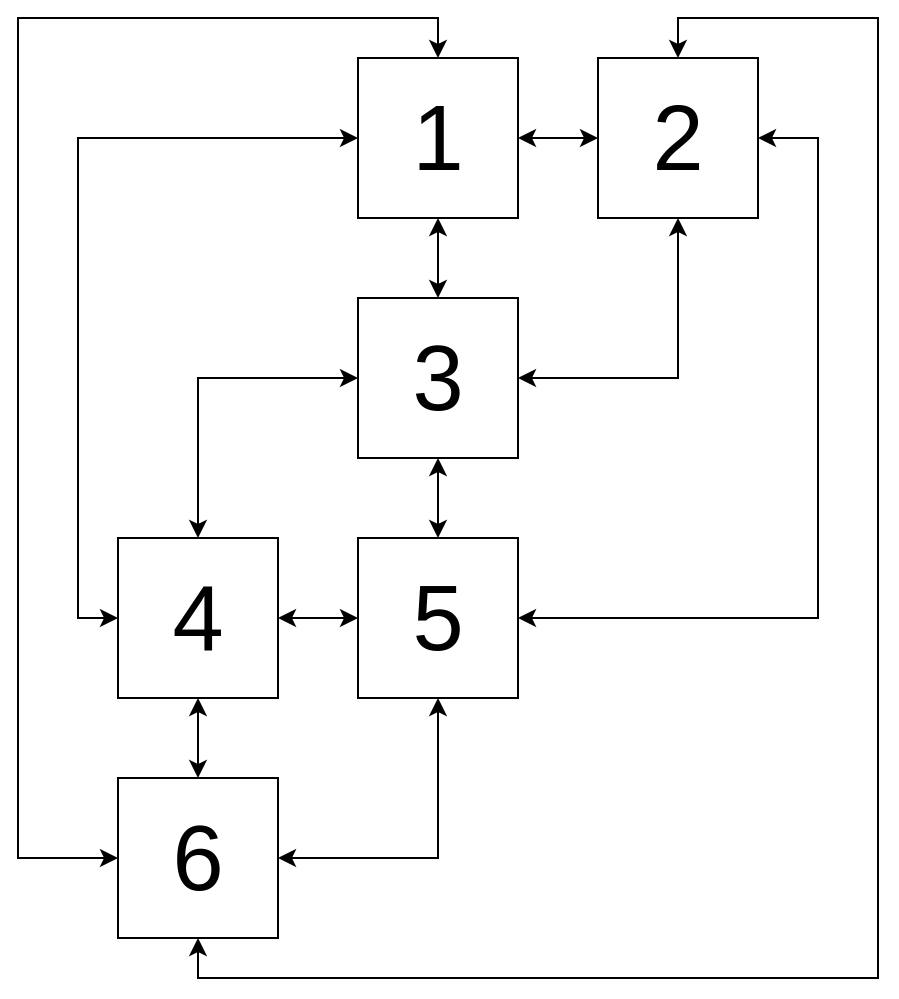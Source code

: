 <mxfile version="20.7.4" type="github">
  <diagram id="-WeswJbNZbd7G-uMhAVs" name="Página-1">
    <mxGraphModel dx="806" dy="495" grid="1" gridSize="10" guides="1" tooltips="1" connect="1" arrows="1" fold="1" page="1" pageScale="1" pageWidth="827" pageHeight="1169" math="0" shadow="0">
      <root>
        <mxCell id="0" />
        <mxCell id="1" parent="0" />
        <mxCell id="mzEsnl5m-Egpm9HMa0oI-1" value="1" style="whiteSpace=wrap;html=1;aspect=fixed;fontSize=46;" vertex="1" parent="1">
          <mxGeometry x="200" y="80" width="80" height="80" as="geometry" />
        </mxCell>
        <mxCell id="mzEsnl5m-Egpm9HMa0oI-2" value="3" style="whiteSpace=wrap;html=1;aspect=fixed;fontSize=46;" vertex="1" parent="1">
          <mxGeometry x="200" y="200" width="80" height="80" as="geometry" />
        </mxCell>
        <mxCell id="mzEsnl5m-Egpm9HMa0oI-3" value="5" style="whiteSpace=wrap;html=1;aspect=fixed;fontSize=46;" vertex="1" parent="1">
          <mxGeometry x="200" y="320" width="80" height="80" as="geometry" />
        </mxCell>
        <mxCell id="mzEsnl5m-Egpm9HMa0oI-4" value="2" style="whiteSpace=wrap;html=1;aspect=fixed;fontSize=46;" vertex="1" parent="1">
          <mxGeometry x="320" y="80" width="80" height="80" as="geometry" />
        </mxCell>
        <mxCell id="mzEsnl5m-Egpm9HMa0oI-5" value="4" style="whiteSpace=wrap;html=1;aspect=fixed;fontSize=46;" vertex="1" parent="1">
          <mxGeometry x="80" y="320" width="80" height="80" as="geometry" />
        </mxCell>
        <mxCell id="mzEsnl5m-Egpm9HMa0oI-6" value="6" style="whiteSpace=wrap;html=1;aspect=fixed;fontSize=46;" vertex="1" parent="1">
          <mxGeometry x="80" y="440" width="80" height="80" as="geometry" />
        </mxCell>
        <mxCell id="mzEsnl5m-Egpm9HMa0oI-23" value="" style="endArrow=classic;startArrow=classic;html=1;rounded=0;fontSize=46;entryX=0.5;entryY=1;entryDx=0;entryDy=0;edgeStyle=orthogonalEdgeStyle;exitX=0.5;exitY=0;exitDx=0;exitDy=0;" edge="1" parent="1" source="mzEsnl5m-Egpm9HMa0oI-2" target="mzEsnl5m-Egpm9HMa0oI-1">
          <mxGeometry width="50" height="50" relative="1" as="geometry">
            <mxPoint x="390" y="320" as="sourcePoint" />
            <mxPoint x="440" y="270" as="targetPoint" />
          </mxGeometry>
        </mxCell>
        <mxCell id="mzEsnl5m-Egpm9HMa0oI-25" value="" style="endArrow=classic;startArrow=classic;html=1;rounded=0;fontSize=46;exitX=1;exitY=0.5;exitDx=0;exitDy=0;entryX=0;entryY=0.5;entryDx=0;entryDy=0;" edge="1" parent="1" source="mzEsnl5m-Egpm9HMa0oI-1" target="mzEsnl5m-Egpm9HMa0oI-4">
          <mxGeometry width="50" height="50" relative="1" as="geometry">
            <mxPoint x="390" y="320" as="sourcePoint" />
            <mxPoint x="440" y="270" as="targetPoint" />
          </mxGeometry>
        </mxCell>
        <mxCell id="mzEsnl5m-Egpm9HMa0oI-26" value="" style="endArrow=classic;startArrow=classic;html=1;rounded=0;fontSize=46;exitX=0.5;exitY=1;exitDx=0;exitDy=0;entryX=0.5;entryY=0;entryDx=0;entryDy=0;" edge="1" parent="1" source="mzEsnl5m-Egpm9HMa0oI-2" target="mzEsnl5m-Egpm9HMa0oI-3">
          <mxGeometry width="50" height="50" relative="1" as="geometry">
            <mxPoint x="390" y="320" as="sourcePoint" />
            <mxPoint x="440" y="270" as="targetPoint" />
          </mxGeometry>
        </mxCell>
        <mxCell id="mzEsnl5m-Egpm9HMa0oI-27" value="" style="endArrow=classic;startArrow=classic;html=1;rounded=0;fontSize=46;exitX=1;exitY=0.5;exitDx=0;exitDy=0;entryX=0;entryY=0.5;entryDx=0;entryDy=0;" edge="1" parent="1" source="mzEsnl5m-Egpm9HMa0oI-5" target="mzEsnl5m-Egpm9HMa0oI-3">
          <mxGeometry width="50" height="50" relative="1" as="geometry">
            <mxPoint x="350" y="370" as="sourcePoint" />
            <mxPoint x="400" y="320" as="targetPoint" />
          </mxGeometry>
        </mxCell>
        <mxCell id="mzEsnl5m-Egpm9HMa0oI-28" value="" style="endArrow=classic;startArrow=classic;html=1;rounded=0;fontSize=46;exitX=0.5;exitY=1;exitDx=0;exitDy=0;entryX=0.5;entryY=0;entryDx=0;entryDy=0;" edge="1" parent="1" source="mzEsnl5m-Egpm9HMa0oI-5" target="mzEsnl5m-Egpm9HMa0oI-6">
          <mxGeometry width="50" height="50" relative="1" as="geometry">
            <mxPoint x="390" y="320" as="sourcePoint" />
            <mxPoint x="440" y="270" as="targetPoint" />
          </mxGeometry>
        </mxCell>
        <mxCell id="mzEsnl5m-Egpm9HMa0oI-29" value="" style="endArrow=classic;startArrow=classic;html=1;rounded=0;fontSize=46;exitX=0;exitY=0.5;exitDx=0;exitDy=0;entryX=0;entryY=0.5;entryDx=0;entryDy=0;edgeStyle=orthogonalEdgeStyle;" edge="1" parent="1" source="mzEsnl5m-Egpm9HMa0oI-1" target="mzEsnl5m-Egpm9HMa0oI-5">
          <mxGeometry width="50" height="50" relative="1" as="geometry">
            <mxPoint x="390" y="320" as="sourcePoint" />
            <mxPoint x="440" y="270" as="targetPoint" />
            <Array as="points">
              <mxPoint x="60" y="120" />
              <mxPoint x="60" y="360" />
            </Array>
          </mxGeometry>
        </mxCell>
        <mxCell id="mzEsnl5m-Egpm9HMa0oI-30" value="" style="endArrow=classic;startArrow=classic;html=1;rounded=0;fontSize=46;edgeStyle=orthogonalEdgeStyle;entryX=0.5;entryY=0;entryDx=0;entryDy=0;exitX=0;exitY=0.5;exitDx=0;exitDy=0;" edge="1" parent="1" source="mzEsnl5m-Egpm9HMa0oI-6" target="mzEsnl5m-Egpm9HMa0oI-1">
          <mxGeometry width="50" height="50" relative="1" as="geometry">
            <mxPoint x="390" y="320" as="sourcePoint" />
            <mxPoint x="440" y="270" as="targetPoint" />
            <Array as="points">
              <mxPoint x="30" y="480" />
              <mxPoint x="30" y="60" />
              <mxPoint x="240" y="60" />
            </Array>
          </mxGeometry>
        </mxCell>
        <mxCell id="mzEsnl5m-Egpm9HMa0oI-31" value="" style="endArrow=classic;startArrow=classic;html=1;rounded=0;fontSize=46;edgeStyle=orthogonalEdgeStyle;entryX=0.5;entryY=0;entryDx=0;entryDy=0;exitX=0.5;exitY=1;exitDx=0;exitDy=0;" edge="1" parent="1" source="mzEsnl5m-Egpm9HMa0oI-6" target="mzEsnl5m-Egpm9HMa0oI-4">
          <mxGeometry width="50" height="50" relative="1" as="geometry">
            <mxPoint x="390" y="320" as="sourcePoint" />
            <mxPoint x="440" y="270" as="targetPoint" />
            <Array as="points">
              <mxPoint x="120" y="540" />
              <mxPoint x="460" y="540" />
              <mxPoint x="460" y="60" />
              <mxPoint x="360" y="60" />
            </Array>
          </mxGeometry>
        </mxCell>
        <mxCell id="mzEsnl5m-Egpm9HMa0oI-32" value="" style="endArrow=classic;startArrow=classic;html=1;rounded=0;fontSize=46;edgeStyle=orthogonalEdgeStyle;entryX=1;entryY=0.5;entryDx=0;entryDy=0;exitX=1;exitY=0.5;exitDx=0;exitDy=0;" edge="1" parent="1" source="mzEsnl5m-Egpm9HMa0oI-3" target="mzEsnl5m-Egpm9HMa0oI-4">
          <mxGeometry width="50" height="50" relative="1" as="geometry">
            <mxPoint x="400" y="330" as="sourcePoint" />
            <mxPoint x="450" y="280" as="targetPoint" />
            <Array as="points">
              <mxPoint x="430" y="360" />
              <mxPoint x="430" y="120" />
            </Array>
          </mxGeometry>
        </mxCell>
        <mxCell id="mzEsnl5m-Egpm9HMa0oI-33" value="" style="endArrow=classic;startArrow=classic;html=1;rounded=0;fontSize=46;edgeStyle=orthogonalEdgeStyle;entryX=0.5;entryY=1;entryDx=0;entryDy=0;exitX=1;exitY=0.5;exitDx=0;exitDy=0;" edge="1" parent="1" source="mzEsnl5m-Egpm9HMa0oI-2" target="mzEsnl5m-Egpm9HMa0oI-4">
          <mxGeometry width="50" height="50" relative="1" as="geometry">
            <mxPoint x="410" y="340" as="sourcePoint" />
            <mxPoint x="460" y="290" as="targetPoint" />
          </mxGeometry>
        </mxCell>
        <mxCell id="mzEsnl5m-Egpm9HMa0oI-34" value="" style="endArrow=classic;startArrow=classic;html=1;rounded=0;fontSize=46;edgeStyle=orthogonalEdgeStyle;entryX=0;entryY=0.5;entryDx=0;entryDy=0;exitX=0.5;exitY=0;exitDx=0;exitDy=0;" edge="1" parent="1" source="mzEsnl5m-Egpm9HMa0oI-5" target="mzEsnl5m-Egpm9HMa0oI-2">
          <mxGeometry width="50" height="50" relative="1" as="geometry">
            <mxPoint x="420" y="350" as="sourcePoint" />
            <mxPoint x="470" y="300" as="targetPoint" />
          </mxGeometry>
        </mxCell>
        <mxCell id="mzEsnl5m-Egpm9HMa0oI-36" value="" style="endArrow=classic;startArrow=classic;html=1;rounded=0;fontSize=46;edgeStyle=orthogonalEdgeStyle;exitX=1;exitY=0.5;exitDx=0;exitDy=0;entryX=0.5;entryY=1;entryDx=0;entryDy=0;" edge="1" parent="1" source="mzEsnl5m-Egpm9HMa0oI-6" target="mzEsnl5m-Egpm9HMa0oI-3">
          <mxGeometry width="50" height="50" relative="1" as="geometry">
            <mxPoint x="430" y="360" as="sourcePoint" />
            <mxPoint x="480" y="310" as="targetPoint" />
          </mxGeometry>
        </mxCell>
      </root>
    </mxGraphModel>
  </diagram>
</mxfile>
